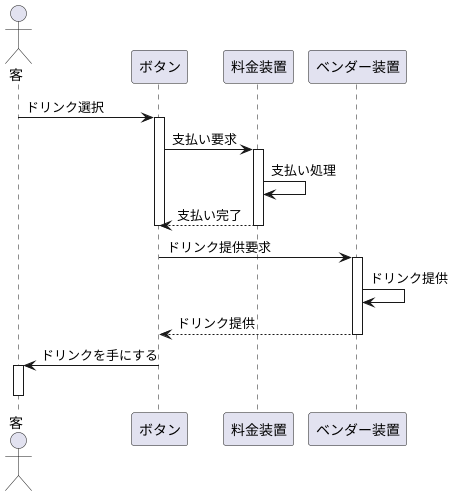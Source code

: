 @startuml
actor 客
participant ボタン
participant 料金装置
participant ベンダー装置

客 -> ボタン: ドリンク選択
activate ボタン
ボタン -> 料金装置: 支払い要求
activate 料金装置
料金装置 -> 料金装置: 支払い処理
料金装置 --> ボタン: 支払い完了
deactivate 料金装置
deactivate ボタン

ボタン -> ベンダー装置: ドリンク提供要求
activate ベンダー装置
ベンダー装置 -> ベンダー装置: ドリンク提供
ベンダー装置 --> ボタン: ドリンク提供
deactivate ベンダー装置

ボタン -> 客: ドリンクを手にする
activate 客
deactivate 客

@enduml